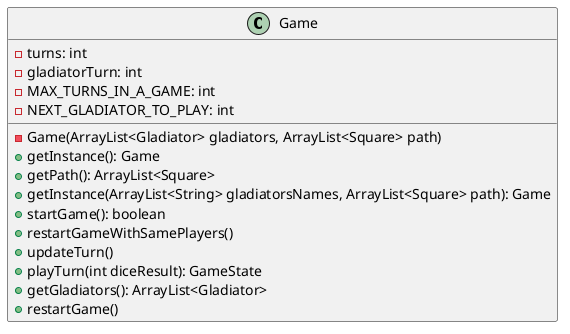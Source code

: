 @startuml
class Game {
    -turns: int
    -gladiatorTurn: int
    -MAX_TURNS_IN_A_GAME: int
    -NEXT_GLADIATOR_TO_PLAY: int
    -Game(ArrayList<Gladiator> gladiators, ArrayList<Square> path)
    +getInstance(): Game
    +getPath(): ArrayList<Square>
    +getInstance(ArrayList<String> gladiatorsNames, ArrayList<Square> path): Game
    +startGame(): boolean
    +restartGameWithSamePlayers()
    +updateTurn()
    +playTurn(int diceResult): GameState
    +getGladiators(): ArrayList<Gladiator> 
    +restartGame()
}
@enduml